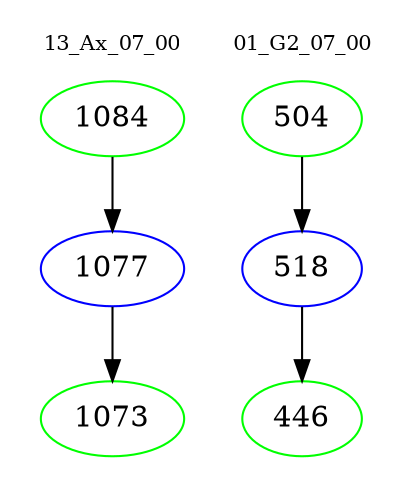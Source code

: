 digraph{
subgraph cluster_0 {
color = white
label = "13_Ax_07_00";
fontsize=10;
T0_1084 [label="1084", color="green"]
T0_1084 -> T0_1077 [color="black"]
T0_1077 [label="1077", color="blue"]
T0_1077 -> T0_1073 [color="black"]
T0_1073 [label="1073", color="green"]
}
subgraph cluster_1 {
color = white
label = "01_G2_07_00";
fontsize=10;
T1_504 [label="504", color="green"]
T1_504 -> T1_518 [color="black"]
T1_518 [label="518", color="blue"]
T1_518 -> T1_446 [color="black"]
T1_446 [label="446", color="green"]
}
}
